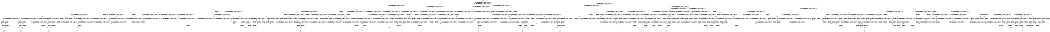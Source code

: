 digraph BCG {
size = "7, 10.5";
center = TRUE;
node [shape = circle];
0 [peripheries = 2];
0 -> 1 [label = "EX !0 !ATOMIC_EXCH_BRANCH (1, +0, FALSE, +0, 1, TRUE) !{0, 1, 2}"];
0 -> 2 [label = "EX !2 !ATOMIC_EXCH_BRANCH (1, +1, TRUE, +0, 2, TRUE) !{0, 1, 2}"];
0 -> 3 [label = "EX !1 !ATOMIC_EXCH_BRANCH (1, +1, TRUE, +0, 2, TRUE) !{0, 1, 2}"];
0 -> 4 [label = "EX !0 !ATOMIC_EXCH_BRANCH (1, +0, FALSE, +0, 1, TRUE) !{0, 1, 2}"];
1 -> 1 [label = "EX !0 !ATOMIC_EXCH_BRANCH (1, +0, FALSE, +0, 1, TRUE) !{0, 1, 2}"];
1 -> 5 [label = "EX !2 !ATOMIC_EXCH_BRANCH (1, +1, TRUE, +0, 2, TRUE) !{0, 1, 2}"];
1 -> 6 [label = "EX !1 !ATOMIC_EXCH_BRANCH (1, +1, TRUE, +0, 2, TRUE) !{0, 1, 2}"];
1 -> 4 [label = "EX !0 !ATOMIC_EXCH_BRANCH (1, +0, FALSE, +0, 1, TRUE) !{0, 1, 2}"];
2 -> 7 [label = "EX !0 !ATOMIC_EXCH_BRANCH (1, +0, FALSE, +0, 1, FALSE) !{0, 1, 2}"];
2 -> 8 [label = "EX !1 !ATOMIC_EXCH_BRANCH (1, +1, TRUE, +0, 2, FALSE) !{0, 1, 2}"];
2 -> 9 [label = "TERMINATE !2"];
2 -> 10 [label = "EX !0 !ATOMIC_EXCH_BRANCH (1, +0, FALSE, +0, 1, FALSE) !{0, 1, 2}"];
3 -> 11 [label = "EX !0 !ATOMIC_EXCH_BRANCH (1, +0, FALSE, +0, 1, FALSE) !{0, 1, 2}"];
3 -> 8 [label = "EX !2 !ATOMIC_EXCH_BRANCH (1, +1, TRUE, +0, 2, FALSE) !{0, 1, 2}"];
3 -> 12 [label = "TERMINATE !1"];
3 -> 13 [label = "EX !0 !ATOMIC_EXCH_BRANCH (1, +0, FALSE, +0, 1, FALSE) !{0, 1, 2}"];
4 -> 14 [label = "EX !1 !ATOMIC_EXCH_BRANCH (1, +1, TRUE, +0, 2, TRUE) !{0, 1, 2}"];
4 -> 4 [label = "EX !0 !ATOMIC_EXCH_BRANCH (1, +0, FALSE, +0, 1, TRUE) !{0, 1, 2}"];
4 -> 15 [label = "EX !2 !ATOMIC_EXCH_BRANCH (1, +1, TRUE, +0, 2, TRUE) !{0, 1, 2}"];
4 -> 16 [label = "EX !1 !ATOMIC_EXCH_BRANCH (1, +1, TRUE, +0, 2, TRUE) !{0, 1, 2}"];
5 -> 7 [label = "EX !0 !ATOMIC_EXCH_BRANCH (1, +0, FALSE, +0, 1, FALSE) !{0, 1, 2}"];
5 -> 17 [label = "EX !1 !ATOMIC_EXCH_BRANCH (1, +1, TRUE, +0, 2, FALSE) !{0, 1, 2}"];
5 -> 18 [label = "TERMINATE !2"];
5 -> 10 [label = "EX !0 !ATOMIC_EXCH_BRANCH (1, +0, FALSE, +0, 1, FALSE) !{0, 1, 2}"];
6 -> 11 [label = "EX !0 !ATOMIC_EXCH_BRANCH (1, +0, FALSE, +0, 1, FALSE) !{0, 1, 2}"];
6 -> 17 [label = "EX !2 !ATOMIC_EXCH_BRANCH (1, +1, TRUE, +0, 2, FALSE) !{0, 1, 2}"];
6 -> 19 [label = "TERMINATE !1"];
6 -> 13 [label = "EX !0 !ATOMIC_EXCH_BRANCH (1, +0, FALSE, +0, 1, FALSE) !{0, 1, 2}"];
7 -> 20 [label = "EX !1 !ATOMIC_EXCH_BRANCH (1, +1, TRUE, +0, 2, FALSE) !{0, 1, 2}"];
7 -> 21 [label = "TERMINATE !0"];
7 -> 22 [label = "TERMINATE !2"];
8 -> 23 [label = "EX !0 !ATOMIC_EXCH_BRANCH (1, +0, FALSE, +0, 1, FALSE) !{0, 1, 2}"];
8 -> 24 [label = "TERMINATE !2"];
8 -> 25 [label = "TERMINATE !1"];
8 -> 26 [label = "EX !0 !ATOMIC_EXCH_BRANCH (1, +0, FALSE, +0, 1, FALSE) !{0, 1, 2}"];
9 -> 27 [label = "EX !0 !ATOMIC_EXCH_BRANCH (1, +0, FALSE, +0, 1, FALSE) !{0, 1}"];
9 -> 28 [label = "EX !1 !ATOMIC_EXCH_BRANCH (1, +1, TRUE, +0, 2, FALSE) !{0, 1}"];
9 -> 29 [label = "EX !0 !ATOMIC_EXCH_BRANCH (1, +0, FALSE, +0, 1, FALSE) !{0, 1}"];
10 -> 30 [label = "EX !1 !ATOMIC_EXCH_BRANCH (1, +1, TRUE, +0, 2, FALSE) !{0, 1, 2}"];
10 -> 31 [label = "EX !1 !ATOMIC_EXCH_BRANCH (1, +1, TRUE, +0, 2, FALSE) !{0, 1, 2}"];
10 -> 32 [label = "TERMINATE !0"];
10 -> 33 [label = "TERMINATE !2"];
11 -> 20 [label = "EX !2 !ATOMIC_EXCH_BRANCH (1, +1, TRUE, +0, 2, FALSE) !{0, 1, 2}"];
11 -> 34 [label = "TERMINATE !0"];
11 -> 35 [label = "TERMINATE !1"];
12 -> 36 [label = "EX !0 !ATOMIC_EXCH_BRANCH (1, +0, FALSE, +0, 1, FALSE) !{0, 2}"];
12 -> 37 [label = "EX !2 !ATOMIC_EXCH_BRANCH (1, +1, TRUE, +0, 2, FALSE) !{0, 2}"];
12 -> 38 [label = "EX !0 !ATOMIC_EXCH_BRANCH (1, +0, FALSE, +0, 1, FALSE) !{0, 2}"];
13 -> 31 [label = "EX !2 !ATOMIC_EXCH_BRANCH (1, +1, TRUE, +0, 2, FALSE) !{0, 1, 2}"];
13 -> 39 [label = "TERMINATE !0"];
13 -> 40 [label = "TERMINATE !1"];
14 -> 41 [label = "EX !2 !ATOMIC_EXCH_BRANCH (1, +1, TRUE, +0, 2, FALSE) !{0, 1, 2}"];
14 -> 42 [label = "EX !0 !ATOMIC_EXCH_BRANCH (1, +0, FALSE, +0, 1, FALSE) !{0, 1, 2}"];
14 -> 43 [label = "EX !2 !ATOMIC_EXCH_BRANCH (1, +1, TRUE, +0, 2, FALSE) !{0, 1, 2}"];
14 -> 44 [label = "TERMINATE !1"];
15 -> 43 [label = "EX !1 !ATOMIC_EXCH_BRANCH (1, +1, TRUE, +0, 2, FALSE) !{0, 1, 2}"];
15 -> 10 [label = "EX !0 !ATOMIC_EXCH_BRANCH (1, +0, FALSE, +0, 1, FALSE) !{0, 1, 2}"];
15 -> 45 [label = "EX !1 !ATOMIC_EXCH_BRANCH (1, +1, TRUE, +0, 2, FALSE) !{0, 1, 2}"];
15 -> 46 [label = "TERMINATE !2"];
16 -> 13 [label = "EX !0 !ATOMIC_EXCH_BRANCH (1, +0, FALSE, +0, 1, FALSE) !{0, 1, 2}"];
16 -> 45 [label = "EX !2 !ATOMIC_EXCH_BRANCH (1, +1, TRUE, +0, 2, FALSE) !{0, 1, 2}"];
16 -> 47 [label = "TERMINATE !1"];
17 -> 23 [label = "EX !0 !ATOMIC_EXCH_BRANCH (1, +0, FALSE, +0, 1, FALSE) !{0, 1, 2}"];
17 -> 48 [label = "TERMINATE !2"];
17 -> 49 [label = "TERMINATE !1"];
17 -> 26 [label = "EX !0 !ATOMIC_EXCH_BRANCH (1, +0, FALSE, +0, 1, FALSE) !{0, 1, 2}"];
18 -> 27 [label = "EX !0 !ATOMIC_EXCH_BRANCH (1, +0, FALSE, +0, 1, FALSE) !{0, 1}"];
18 -> 50 [label = "EX !1 !ATOMIC_EXCH_BRANCH (1, +1, TRUE, +0, 2, FALSE) !{0, 1}"];
18 -> 29 [label = "EX !0 !ATOMIC_EXCH_BRANCH (1, +0, FALSE, +0, 1, FALSE) !{0, 1}"];
19 -> 36 [label = "EX !0 !ATOMIC_EXCH_BRANCH (1, +0, FALSE, +0, 1, FALSE) !{0, 2}"];
19 -> 51 [label = "EX !2 !ATOMIC_EXCH_BRANCH (1, +1, TRUE, +0, 2, FALSE) !{0, 2}"];
19 -> 38 [label = "EX !0 !ATOMIC_EXCH_BRANCH (1, +0, FALSE, +0, 1, FALSE) !{0, 2}"];
20 -> 52 [label = "TERMINATE !0"];
20 -> 53 [label = "TERMINATE !2"];
20 -> 54 [label = "TERMINATE !1"];
21 -> 55 [label = "EX !1 !ATOMIC_EXCH_BRANCH (1, +1, TRUE, +0, 2, FALSE) !{1, 2}"];
21 -> 56 [label = "TERMINATE !2"];
21 -> 57 [label = "EX !1 !ATOMIC_EXCH_BRANCH (1, +1, TRUE, +0, 2, FALSE) !{1, 2}"];
22 -> 58 [label = "EX !1 !ATOMIC_EXCH_BRANCH (1, +1, TRUE, +0, 2, FALSE) !{0, 1}"];
22 -> 59 [label = "TERMINATE !0"];
23 -> 52 [label = "TERMINATE !0"];
23 -> 53 [label = "TERMINATE !2"];
23 -> 54 [label = "TERMINATE !1"];
24 -> 60 [label = "EX !0 !ATOMIC_EXCH_BRANCH (1, +0, FALSE, +0, 1, FALSE) !{0, 1}"];
24 -> 61 [label = "TERMINATE !1"];
24 -> 62 [label = "EX !0 !ATOMIC_EXCH_BRANCH (1, +0, FALSE, +0, 1, FALSE) !{0, 1}"];
25 -> 63 [label = "EX !0 !ATOMIC_EXCH_BRANCH (1, +0, FALSE, +0, 1, FALSE) !{0, 2}"];
25 -> 64 [label = "TERMINATE !2"];
25 -> 65 [label = "EX !0 !ATOMIC_EXCH_BRANCH (1, +0, FALSE, +0, 1, FALSE) !{0, 2}"];
26 -> 66 [label = "TERMINATE !0"];
26 -> 67 [label = "TERMINATE !2"];
26 -> 68 [label = "TERMINATE !1"];
27 -> 58 [label = "EX !1 !ATOMIC_EXCH_BRANCH (1, +1, TRUE, +0, 2, FALSE) !{0, 1}"];
27 -> 59 [label = "TERMINATE !0"];
28 -> 60 [label = "EX !0 !ATOMIC_EXCH_BRANCH (1, +0, FALSE, +0, 1, FALSE) !{0, 1}"];
28 -> 61 [label = "TERMINATE !1"];
28 -> 62 [label = "EX !0 !ATOMIC_EXCH_BRANCH (1, +0, FALSE, +0, 1, FALSE) !{0, 1}"];
29 -> 69 [label = "EX !1 !ATOMIC_EXCH_BRANCH (1, +1, TRUE, +0, 2, FALSE) !{0, 1}"];
29 -> 70 [label = "EX !1 !ATOMIC_EXCH_BRANCH (1, +1, TRUE, +0, 2, FALSE) !{0, 1}"];
29 -> 71 [label = "TERMINATE !0"];
30 -> 72 [label = "TERMINATE !0"];
30 -> 73 [label = "TERMINATE !2"];
30 -> 74 [label = "TERMINATE !1"];
31 -> 66 [label = "TERMINATE !0"];
31 -> 67 [label = "TERMINATE !2"];
31 -> 68 [label = "TERMINATE !1"];
32 -> 75 [label = "EX !1 !ATOMIC_EXCH_BRANCH (1, +1, TRUE, +0, 2, FALSE) !{1, 2}"];
32 -> 76 [label = "TERMINATE !2"];
33 -> 77 [label = "EX !1 !ATOMIC_EXCH_BRANCH (1, +1, TRUE, +0, 2, FALSE) !{0, 1}"];
33 -> 78 [label = "TERMINATE !0"];
34 -> 55 [label = "EX !2 !ATOMIC_EXCH_BRANCH (1, +1, TRUE, +0, 2, FALSE) !{1, 2}"];
34 -> 79 [label = "TERMINATE !1"];
35 -> 80 [label = "EX !2 !ATOMIC_EXCH_BRANCH (1, +1, TRUE, +0, 2, FALSE) !{0, 2}"];
35 -> 81 [label = "TERMINATE !0"];
36 -> 80 [label = "EX !2 !ATOMIC_EXCH_BRANCH (1, +1, TRUE, +0, 2, FALSE) !{0, 2}"];
36 -> 81 [label = "TERMINATE !0"];
37 -> 63 [label = "EX !0 !ATOMIC_EXCH_BRANCH (1, +0, FALSE, +0, 1, FALSE) !{0, 2}"];
37 -> 64 [label = "TERMINATE !2"];
37 -> 65 [label = "EX !0 !ATOMIC_EXCH_BRANCH (1, +0, FALSE, +0, 1, FALSE) !{0, 2}"];
38 -> 82 [label = "EX !2 !ATOMIC_EXCH_BRANCH (1, +1, TRUE, +0, 2, FALSE) !{0, 2}"];
38 -> 83 [label = "EX !2 !ATOMIC_EXCH_BRANCH (1, +1, TRUE, +0, 2, FALSE) !{0, 2}"];
38 -> 84 [label = "TERMINATE !0"];
39 -> 75 [label = "EX !2 !ATOMIC_EXCH_BRANCH (1, +1, TRUE, +0, 2, FALSE) !{1, 2}"];
39 -> 85 [label = "TERMINATE !1"];
40 -> 86 [label = "EX !2 !ATOMIC_EXCH_BRANCH (1, +1, TRUE, +0, 2, FALSE) !{0, 2}"];
40 -> 87 [label = "TERMINATE !0"];
41 -> 88 [label = "EX !0 !ATOMIC_EXCH_BRANCH (1, +0, FALSE, +0, 1, FALSE) !{0, 1, 2}"];
41 -> 89 [label = "TERMINATE !2"];
41 -> 90 [label = "TERMINATE !1"];
41 -> 26 [label = "EX !0 !ATOMIC_EXCH_BRANCH (1, +0, FALSE, +0, 1, FALSE) !{0, 1, 2}"];
42 -> 91 [label = "EX !2 !ATOMIC_EXCH_BRANCH (1, +1, TRUE, +0, 2, FALSE) !{0, 1, 2}"];
42 -> 30 [label = "EX !2 !ATOMIC_EXCH_BRANCH (1, +1, TRUE, +0, 2, FALSE) !{0, 1, 2}"];
42 -> 92 [label = "TERMINATE !0"];
42 -> 93 [label = "TERMINATE !1"];
43 -> 94 [label = "EX !0 !ATOMIC_EXCH_BRANCH (1, +0, FALSE, +0, 1, FALSE) !{0, 1, 2}"];
43 -> 95 [label = "TERMINATE !2"];
43 -> 96 [label = "TERMINATE !1"];
44 -> 97 [label = "EX !0 !ATOMIC_EXCH_BRANCH (1, +0, FALSE, +0, 1, FALSE) !{0, 2}"];
44 -> 98 [label = "EX !2 !ATOMIC_EXCH_BRANCH (1, +1, TRUE, +0, 2, FALSE) !{0, 2}"];
45 -> 26 [label = "EX !0 !ATOMIC_EXCH_BRANCH (1, +0, FALSE, +0, 1, FALSE) !{0, 1, 2}"];
45 -> 99 [label = "TERMINATE !2"];
45 -> 100 [label = "TERMINATE !1"];
46 -> 101 [label = "EX !0 !ATOMIC_EXCH_BRANCH (1, +0, FALSE, +0, 1, FALSE) !{0, 1}"];
46 -> 102 [label = "EX !1 !ATOMIC_EXCH_BRANCH (1, +1, TRUE, +0, 2, FALSE) !{0, 1}"];
47 -> 103 [label = "EX !0 !ATOMIC_EXCH_BRANCH (1, +0, FALSE, +0, 1, FALSE) !{0, 2}"];
47 -> 104 [label = "EX !2 !ATOMIC_EXCH_BRANCH (1, +1, TRUE, +0, 2, FALSE) !{0, 2}"];
48 -> 60 [label = "EX !0 !ATOMIC_EXCH_BRANCH (1, +0, FALSE, +0, 1, FALSE) !{0, 1}"];
48 -> 105 [label = "TERMINATE !1"];
48 -> 62 [label = "EX !0 !ATOMIC_EXCH_BRANCH (1, +0, FALSE, +0, 1, FALSE) !{0, 1}"];
49 -> 63 [label = "EX !0 !ATOMIC_EXCH_BRANCH (1, +0, FALSE, +0, 1, FALSE) !{0, 2}"];
49 -> 106 [label = "TERMINATE !2"];
49 -> 65 [label = "EX !0 !ATOMIC_EXCH_BRANCH (1, +0, FALSE, +0, 1, FALSE) !{0, 2}"];
50 -> 60 [label = "EX !0 !ATOMIC_EXCH_BRANCH (1, +0, FALSE, +0, 1, FALSE) !{0, 1}"];
50 -> 105 [label = "TERMINATE !1"];
50 -> 62 [label = "EX !0 !ATOMIC_EXCH_BRANCH (1, +0, FALSE, +0, 1, FALSE) !{0, 1}"];
51 -> 63 [label = "EX !0 !ATOMIC_EXCH_BRANCH (1, +0, FALSE, +0, 1, FALSE) !{0, 2}"];
51 -> 106 [label = "TERMINATE !2"];
51 -> 65 [label = "EX !0 !ATOMIC_EXCH_BRANCH (1, +0, FALSE, +0, 1, FALSE) !{0, 2}"];
52 -> 107 [label = "TERMINATE !2"];
52 -> 108 [label = "TERMINATE !1"];
53 -> 109 [label = "TERMINATE !0"];
53 -> 110 [label = "TERMINATE !1"];
54 -> 111 [label = "TERMINATE !0"];
54 -> 112 [label = "TERMINATE !2"];
55 -> 107 [label = "TERMINATE !2"];
55 -> 108 [label = "TERMINATE !1"];
56 -> 113 [label = "EX !1 !ATOMIC_EXCH_BRANCH (1, +1, TRUE, +0, 2, FALSE) !{1}"];
56 -> 114 [label = "EX !1 !ATOMIC_EXCH_BRANCH (1, +1, TRUE, +0, 2, FALSE) !{1}"];
57 -> 115 [label = "TERMINATE !2"];
57 -> 116 [label = "TERMINATE !1"];
58 -> 109 [label = "TERMINATE !0"];
58 -> 110 [label = "TERMINATE !1"];
59 -> 113 [label = "EX !1 !ATOMIC_EXCH_BRANCH (1, +1, TRUE, +0, 2, FALSE) !{1}"];
59 -> 114 [label = "EX !1 !ATOMIC_EXCH_BRANCH (1, +1, TRUE, +0, 2, FALSE) !{1}"];
60 -> 109 [label = "TERMINATE !0"];
60 -> 110 [label = "TERMINATE !1"];
61 -> 117 [label = "EX !0 !ATOMIC_EXCH_BRANCH (1, +0, FALSE, +0, 1, FALSE) !{0}"];
61 -> 118 [label = "EX !0 !ATOMIC_EXCH_BRANCH (1, +0, FALSE, +0, 1, FALSE) !{0}"];
62 -> 119 [label = "TERMINATE !0"];
62 -> 120 [label = "TERMINATE !1"];
63 -> 111 [label = "TERMINATE !0"];
63 -> 112 [label = "TERMINATE !2"];
64 -> 117 [label = "EX !0 !ATOMIC_EXCH_BRANCH (1, +0, FALSE, +0, 1, FALSE) !{0}"];
64 -> 118 [label = "EX !0 !ATOMIC_EXCH_BRANCH (1, +0, FALSE, +0, 1, FALSE) !{0}"];
65 -> 121 [label = "TERMINATE !0"];
65 -> 122 [label = "TERMINATE !2"];
66 -> 123 [label = "TERMINATE !2"];
66 -> 124 [label = "TERMINATE !1"];
67 -> 125 [label = "TERMINATE !0"];
67 -> 126 [label = "TERMINATE !1"];
68 -> 127 [label = "TERMINATE !0"];
68 -> 128 [label = "TERMINATE !2"];
69 -> 129 [label = "TERMINATE !0"];
69 -> 130 [label = "TERMINATE !1"];
70 -> 119 [label = "TERMINATE !0"];
70 -> 120 [label = "TERMINATE !1"];
71 -> 131 [label = "EX !1 !ATOMIC_EXCH_BRANCH (1, +1, TRUE, +0, 2, FALSE) !{1}"];
72 -> 132 [label = "TERMINATE !2"];
72 -> 133 [label = "TERMINATE !1"];
73 -> 134 [label = "TERMINATE !0"];
73 -> 135 [label = "TERMINATE !1"];
74 -> 136 [label = "TERMINATE !0"];
74 -> 137 [label = "TERMINATE !2"];
75 -> 123 [label = "TERMINATE !2"];
75 -> 124 [label = "TERMINATE !1"];
76 -> 138 [label = "EX !1 !ATOMIC_EXCH_BRANCH (1, +1, TRUE, +0, 2, FALSE) !{1}"];
77 -> 125 [label = "TERMINATE !0"];
77 -> 126 [label = "TERMINATE !1"];
78 -> 138 [label = "EX !1 !ATOMIC_EXCH_BRANCH (1, +1, TRUE, +0, 2, FALSE) !{1}"];
79 -> 139 [label = "EX !2 !ATOMIC_EXCH_BRANCH (1, +1, TRUE, +0, 2, FALSE) !{2}"];
79 -> 140 [label = "EX !2 !ATOMIC_EXCH_BRANCH (1, +1, TRUE, +0, 2, FALSE) !{2}"];
80 -> 111 [label = "TERMINATE !0"];
80 -> 112 [label = "TERMINATE !2"];
81 -> 139 [label = "EX !2 !ATOMIC_EXCH_BRANCH (1, +1, TRUE, +0, 2, FALSE) !{2}"];
81 -> 140 [label = "EX !2 !ATOMIC_EXCH_BRANCH (1, +1, TRUE, +0, 2, FALSE) !{2}"];
82 -> 141 [label = "TERMINATE !0"];
82 -> 142 [label = "TERMINATE !2"];
83 -> 121 [label = "TERMINATE !0"];
83 -> 122 [label = "TERMINATE !2"];
84 -> 143 [label = "EX !2 !ATOMIC_EXCH_BRANCH (1, +1, TRUE, +0, 2, FALSE) !{2}"];
85 -> 144 [label = "EX !2 !ATOMIC_EXCH_BRANCH (1, +1, TRUE, +0, 2, FALSE) !{2}"];
86 -> 127 [label = "TERMINATE !0"];
86 -> 128 [label = "TERMINATE !2"];
87 -> 144 [label = "EX !2 !ATOMIC_EXCH_BRANCH (1, +1, TRUE, +0, 2, FALSE) !{2}"];
88 -> 145 [label = "TERMINATE !0"];
88 -> 146 [label = "TERMINATE !2"];
88 -> 147 [label = "TERMINATE !1"];
89 -> 148 [label = "EX !0 !ATOMIC_EXCH_BRANCH (1, +0, FALSE, +0, 1, FALSE) !{0, 1}"];
89 -> 149 [label = "TERMINATE !1"];
90 -> 150 [label = "EX !0 !ATOMIC_EXCH_BRANCH (1, +0, FALSE, +0, 1, FALSE) !{0, 2}"];
90 -> 151 [label = "TERMINATE !2"];
91 -> 145 [label = "TERMINATE !0"];
91 -> 146 [label = "TERMINATE !2"];
91 -> 147 [label = "TERMINATE !1"];
92 -> 152 [label = "EX !2 !ATOMIC_EXCH_BRANCH (1, +1, TRUE, +0, 2, FALSE) !{1, 2}"];
92 -> 153 [label = "TERMINATE !1"];
93 -> 154 [label = "EX !2 !ATOMIC_EXCH_BRANCH (1, +1, TRUE, +0, 2, FALSE) !{0, 2}"];
93 -> 155 [label = "TERMINATE !0"];
94 -> 72 [label = "TERMINATE !0"];
94 -> 73 [label = "TERMINATE !2"];
94 -> 74 [label = "TERMINATE !1"];
95 -> 156 [label = "EX !0 !ATOMIC_EXCH_BRANCH (1, +0, FALSE, +0, 1, FALSE) !{0, 1}"];
95 -> 157 [label = "TERMINATE !1"];
96 -> 158 [label = "EX !0 !ATOMIC_EXCH_BRANCH (1, +0, FALSE, +0, 1, FALSE) !{0, 2}"];
96 -> 159 [label = "TERMINATE !2"];
97 -> 154 [label = "EX !2 !ATOMIC_EXCH_BRANCH (1, +1, TRUE, +0, 2, FALSE) !{0, 2}"];
97 -> 155 [label = "TERMINATE !0"];
98 -> 158 [label = "EX !0 !ATOMIC_EXCH_BRANCH (1, +0, FALSE, +0, 1, FALSE) !{0, 2}"];
98 -> 159 [label = "TERMINATE !2"];
99 -> 160 [label = "EX !0 !ATOMIC_EXCH_BRANCH (1, +0, FALSE, +0, 1, FALSE) !{0, 1}"];
99 -> 161 [label = "TERMINATE !1"];
100 -> 162 [label = "EX !0 !ATOMIC_EXCH_BRANCH (1, +0, FALSE, +0, 1, FALSE) !{0, 2}"];
100 -> 163 [label = "TERMINATE !2"];
101 -> 77 [label = "EX !1 !ATOMIC_EXCH_BRANCH (1, +1, TRUE, +0, 2, FALSE) !{0, 1}"];
101 -> 78 [label = "TERMINATE !0"];
102 -> 160 [label = "EX !0 !ATOMIC_EXCH_BRANCH (1, +0, FALSE, +0, 1, FALSE) !{0, 1}"];
102 -> 161 [label = "TERMINATE !1"];
103 -> 86 [label = "EX !2 !ATOMIC_EXCH_BRANCH (1, +1, TRUE, +0, 2, FALSE) !{0, 2}"];
103 -> 87 [label = "TERMINATE !0"];
104 -> 162 [label = "EX !0 !ATOMIC_EXCH_BRANCH (1, +0, FALSE, +0, 1, FALSE) !{0, 2}"];
104 -> 163 [label = "TERMINATE !2"];
105 -> 117 [label = "EX !0 !ATOMIC_EXCH_BRANCH (1, +0, FALSE, +0, 1, FALSE) !{0}"];
105 -> 118 [label = "EX !0 !ATOMIC_EXCH_BRANCH (1, +0, FALSE, +0, 1, FALSE) !{0}"];
106 -> 117 [label = "EX !0 !ATOMIC_EXCH_BRANCH (1, +0, FALSE, +0, 1, FALSE) !{0}"];
106 -> 118 [label = "EX !0 !ATOMIC_EXCH_BRANCH (1, +0, FALSE, +0, 1, FALSE) !{0}"];
107 -> 164 [label = "TERMINATE !1"];
108 -> 165 [label = "TERMINATE !2"];
109 -> 164 [label = "TERMINATE !1"];
110 -> 166 [label = "TERMINATE !0"];
111 -> 165 [label = "TERMINATE !2"];
112 -> 166 [label = "TERMINATE !0"];
113 -> 164 [label = "TERMINATE !1"];
114 -> 167 [label = "TERMINATE !1"];
115 -> 168 [label = "TERMINATE !1"];
116 -> 169 [label = "TERMINATE !2"];
117 -> 166 [label = "TERMINATE !0"];
118 -> 170 [label = "TERMINATE !0"];
119 -> 171 [label = "TERMINATE !1"];
120 -> 172 [label = "TERMINATE !0"];
121 -> 173 [label = "TERMINATE !2"];
122 -> 174 [label = "TERMINATE !0"];
123 -> 175 [label = "TERMINATE !1"];
124 -> 176 [label = "TERMINATE !2"];
125 -> 175 [label = "TERMINATE !1"];
126 -> 177 [label = "TERMINATE !0"];
127 -> 176 [label = "TERMINATE !2"];
128 -> 177 [label = "TERMINATE !0"];
129 -> 178 [label = "TERMINATE !1"];
130 -> 179 [label = "TERMINATE !0"];
131 -> 171 [label = "TERMINATE !1"];
132 -> 180 [label = "TERMINATE !1"];
133 -> 181 [label = "TERMINATE !2"];
134 -> 180 [label = "TERMINATE !1"];
135 -> 182 [label = "TERMINATE !0"];
136 -> 181 [label = "TERMINATE !2"];
137 -> 182 [label = "TERMINATE !0"];
138 -> 175 [label = "TERMINATE !1"];
139 -> 165 [label = "TERMINATE !2"];
140 -> 183 [label = "TERMINATE !2"];
141 -> 184 [label = "TERMINATE !2"];
142 -> 185 [label = "TERMINATE !0"];
143 -> 173 [label = "TERMINATE !2"];
144 -> 176 [label = "TERMINATE !2"];
145 -> 186 [label = "TERMINATE !2"];
145 -> 187 [label = "TERMINATE !1"];
146 -> 188 [label = "TERMINATE !0"];
146 -> 189 [label = "TERMINATE !1"];
147 -> 190 [label = "TERMINATE !0"];
147 -> 191 [label = "TERMINATE !2"];
148 -> 188 [label = "TERMINATE !0"];
148 -> 189 [label = "TERMINATE !1"];
149 -> 192 [label = "EX !0 !ATOMIC_EXCH_BRANCH (1, +0, FALSE, +0, 1, FALSE) !{0}"];
150 -> 190 [label = "TERMINATE !0"];
150 -> 191 [label = "TERMINATE !2"];
151 -> 192 [label = "EX !0 !ATOMIC_EXCH_BRANCH (1, +0, FALSE, +0, 1, FALSE) !{0}"];
152 -> 132 [label = "TERMINATE !2"];
152 -> 133 [label = "TERMINATE !1"];
153 -> 193 [label = "EX !2 !ATOMIC_EXCH_BRANCH (1, +1, TRUE, +0, 2, FALSE) !{2}"];
154 -> 136 [label = "TERMINATE !0"];
154 -> 137 [label = "TERMINATE !2"];
155 -> 193 [label = "EX !2 !ATOMIC_EXCH_BRANCH (1, +1, TRUE, +0, 2, FALSE) !{2}"];
156 -> 134 [label = "TERMINATE !0"];
156 -> 135 [label = "TERMINATE !1"];
157 -> 194 [label = "EX !0 !ATOMIC_EXCH_BRANCH (1, +0, FALSE, +0, 1, FALSE) !{0}"];
158 -> 136 [label = "TERMINATE !0"];
158 -> 137 [label = "TERMINATE !2"];
159 -> 194 [label = "EX !0 !ATOMIC_EXCH_BRANCH (1, +0, FALSE, +0, 1, FALSE) !{0}"];
160 -> 125 [label = "TERMINATE !0"];
160 -> 126 [label = "TERMINATE !1"];
161 -> 195 [label = "EX !0 !ATOMIC_EXCH_BRANCH (1, +0, FALSE, +0, 1, FALSE) !{0}"];
162 -> 127 [label = "TERMINATE !0"];
162 -> 128 [label = "TERMINATE !2"];
163 -> 195 [label = "EX !0 !ATOMIC_EXCH_BRANCH (1, +0, FALSE, +0, 1, FALSE) !{0}"];
164 -> 196 [label = "exit"];
165 -> 196 [label = "exit"];
166 -> 196 [label = "exit"];
167 -> 197 [label = "exit"];
168 -> 198 [label = "exit"];
169 -> 198 [label = "exit"];
170 -> 199 [label = "exit"];
171 -> 200 [label = "exit"];
172 -> 200 [label = "exit"];
173 -> 201 [label = "exit"];
174 -> 201 [label = "exit"];
175 -> 202 [label = "exit"];
176 -> 202 [label = "exit"];
177 -> 202 [label = "exit"];
178 -> 203 [label = "exit"];
179 -> 203 [label = "exit"];
180 -> 204 [label = "exit"];
181 -> 204 [label = "exit"];
182 -> 204 [label = "exit"];
183 -> 205 [label = "exit"];
184 -> 206 [label = "exit"];
185 -> 206 [label = "exit"];
186 -> 207 [label = "TERMINATE !1"];
187 -> 208 [label = "TERMINATE !2"];
188 -> 207 [label = "TERMINATE !1"];
189 -> 209 [label = "TERMINATE !0"];
190 -> 208 [label = "TERMINATE !2"];
191 -> 209 [label = "TERMINATE !0"];
192 -> 209 [label = "TERMINATE !0"];
193 -> 181 [label = "TERMINATE !2"];
194 -> 182 [label = "TERMINATE !0"];
195 -> 177 [label = "TERMINATE !0"];
207 -> 210 [label = "exit"];
208 -> 210 [label = "exit"];
209 -> 210 [label = "exit"];
}
